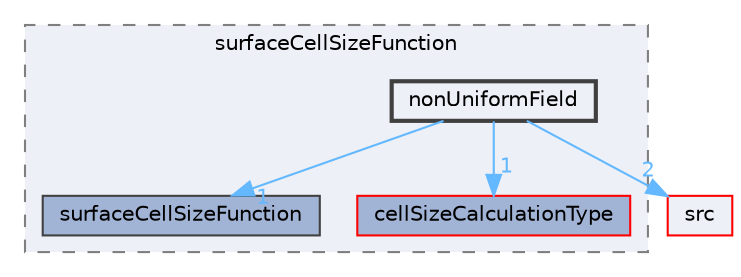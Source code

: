digraph "applications/utilities/mesh/generation/foamyMesh/conformalVoronoiMesh/cellSizeControlSurfaces/surfaceCellSizeFunction/nonUniformField"
{
 // LATEX_PDF_SIZE
  bgcolor="transparent";
  edge [fontname=Helvetica,fontsize=10,labelfontname=Helvetica,labelfontsize=10];
  node [fontname=Helvetica,fontsize=10,shape=box,height=0.2,width=0.4];
  compound=true
  subgraph clusterdir_bb203e61ccf055bfaaaa7acfdea88afb {
    graph [ bgcolor="#edf0f7", pencolor="grey50", label="surfaceCellSizeFunction", fontname=Helvetica,fontsize=10 style="filled,dashed", URL="dir_bb203e61ccf055bfaaaa7acfdea88afb.html",tooltip=""]
  dir_98b5cd448c6e2e4694c3a22575748874 [label="surfaceCellSizeFunction", fillcolor="#a2b4d6", color="grey25", style="filled", URL="dir_98b5cd448c6e2e4694c3a22575748874.html",tooltip=""];
  dir_a697956e4d559fffbd58795d684dfd83 [label="cellSizeCalculationType", fillcolor="#a2b4d6", color="red", style="filled", URL="dir_a697956e4d559fffbd58795d684dfd83.html",tooltip=""];
  dir_f4ae40c118061460b07fa9f800b92a7c [label="nonUniformField", fillcolor="#edf0f7", color="grey25", style="filled,bold", URL="dir_f4ae40c118061460b07fa9f800b92a7c.html",tooltip=""];
  }
  dir_68267d1309a1af8e8297ef4c3efbcdba [label="src", fillcolor="#edf0f7", color="red", style="filled", URL="dir_68267d1309a1af8e8297ef4c3efbcdba.html",tooltip=""];
  dir_f4ae40c118061460b07fa9f800b92a7c->dir_68267d1309a1af8e8297ef4c3efbcdba [headlabel="2", labeldistance=1.5 headhref="dir_002576_003729.html" href="dir_002576_003729.html" color="steelblue1" fontcolor="steelblue1"];
  dir_f4ae40c118061460b07fa9f800b92a7c->dir_98b5cd448c6e2e4694c3a22575748874 [headlabel="1", labeldistance=1.5 headhref="dir_002576_003822.html" href="dir_002576_003822.html" color="steelblue1" fontcolor="steelblue1"];
  dir_f4ae40c118061460b07fa9f800b92a7c->dir_a697956e4d559fffbd58795d684dfd83 [headlabel="1", labeldistance=1.5 headhref="dir_002576_000438.html" href="dir_002576_000438.html" color="steelblue1" fontcolor="steelblue1"];
}
